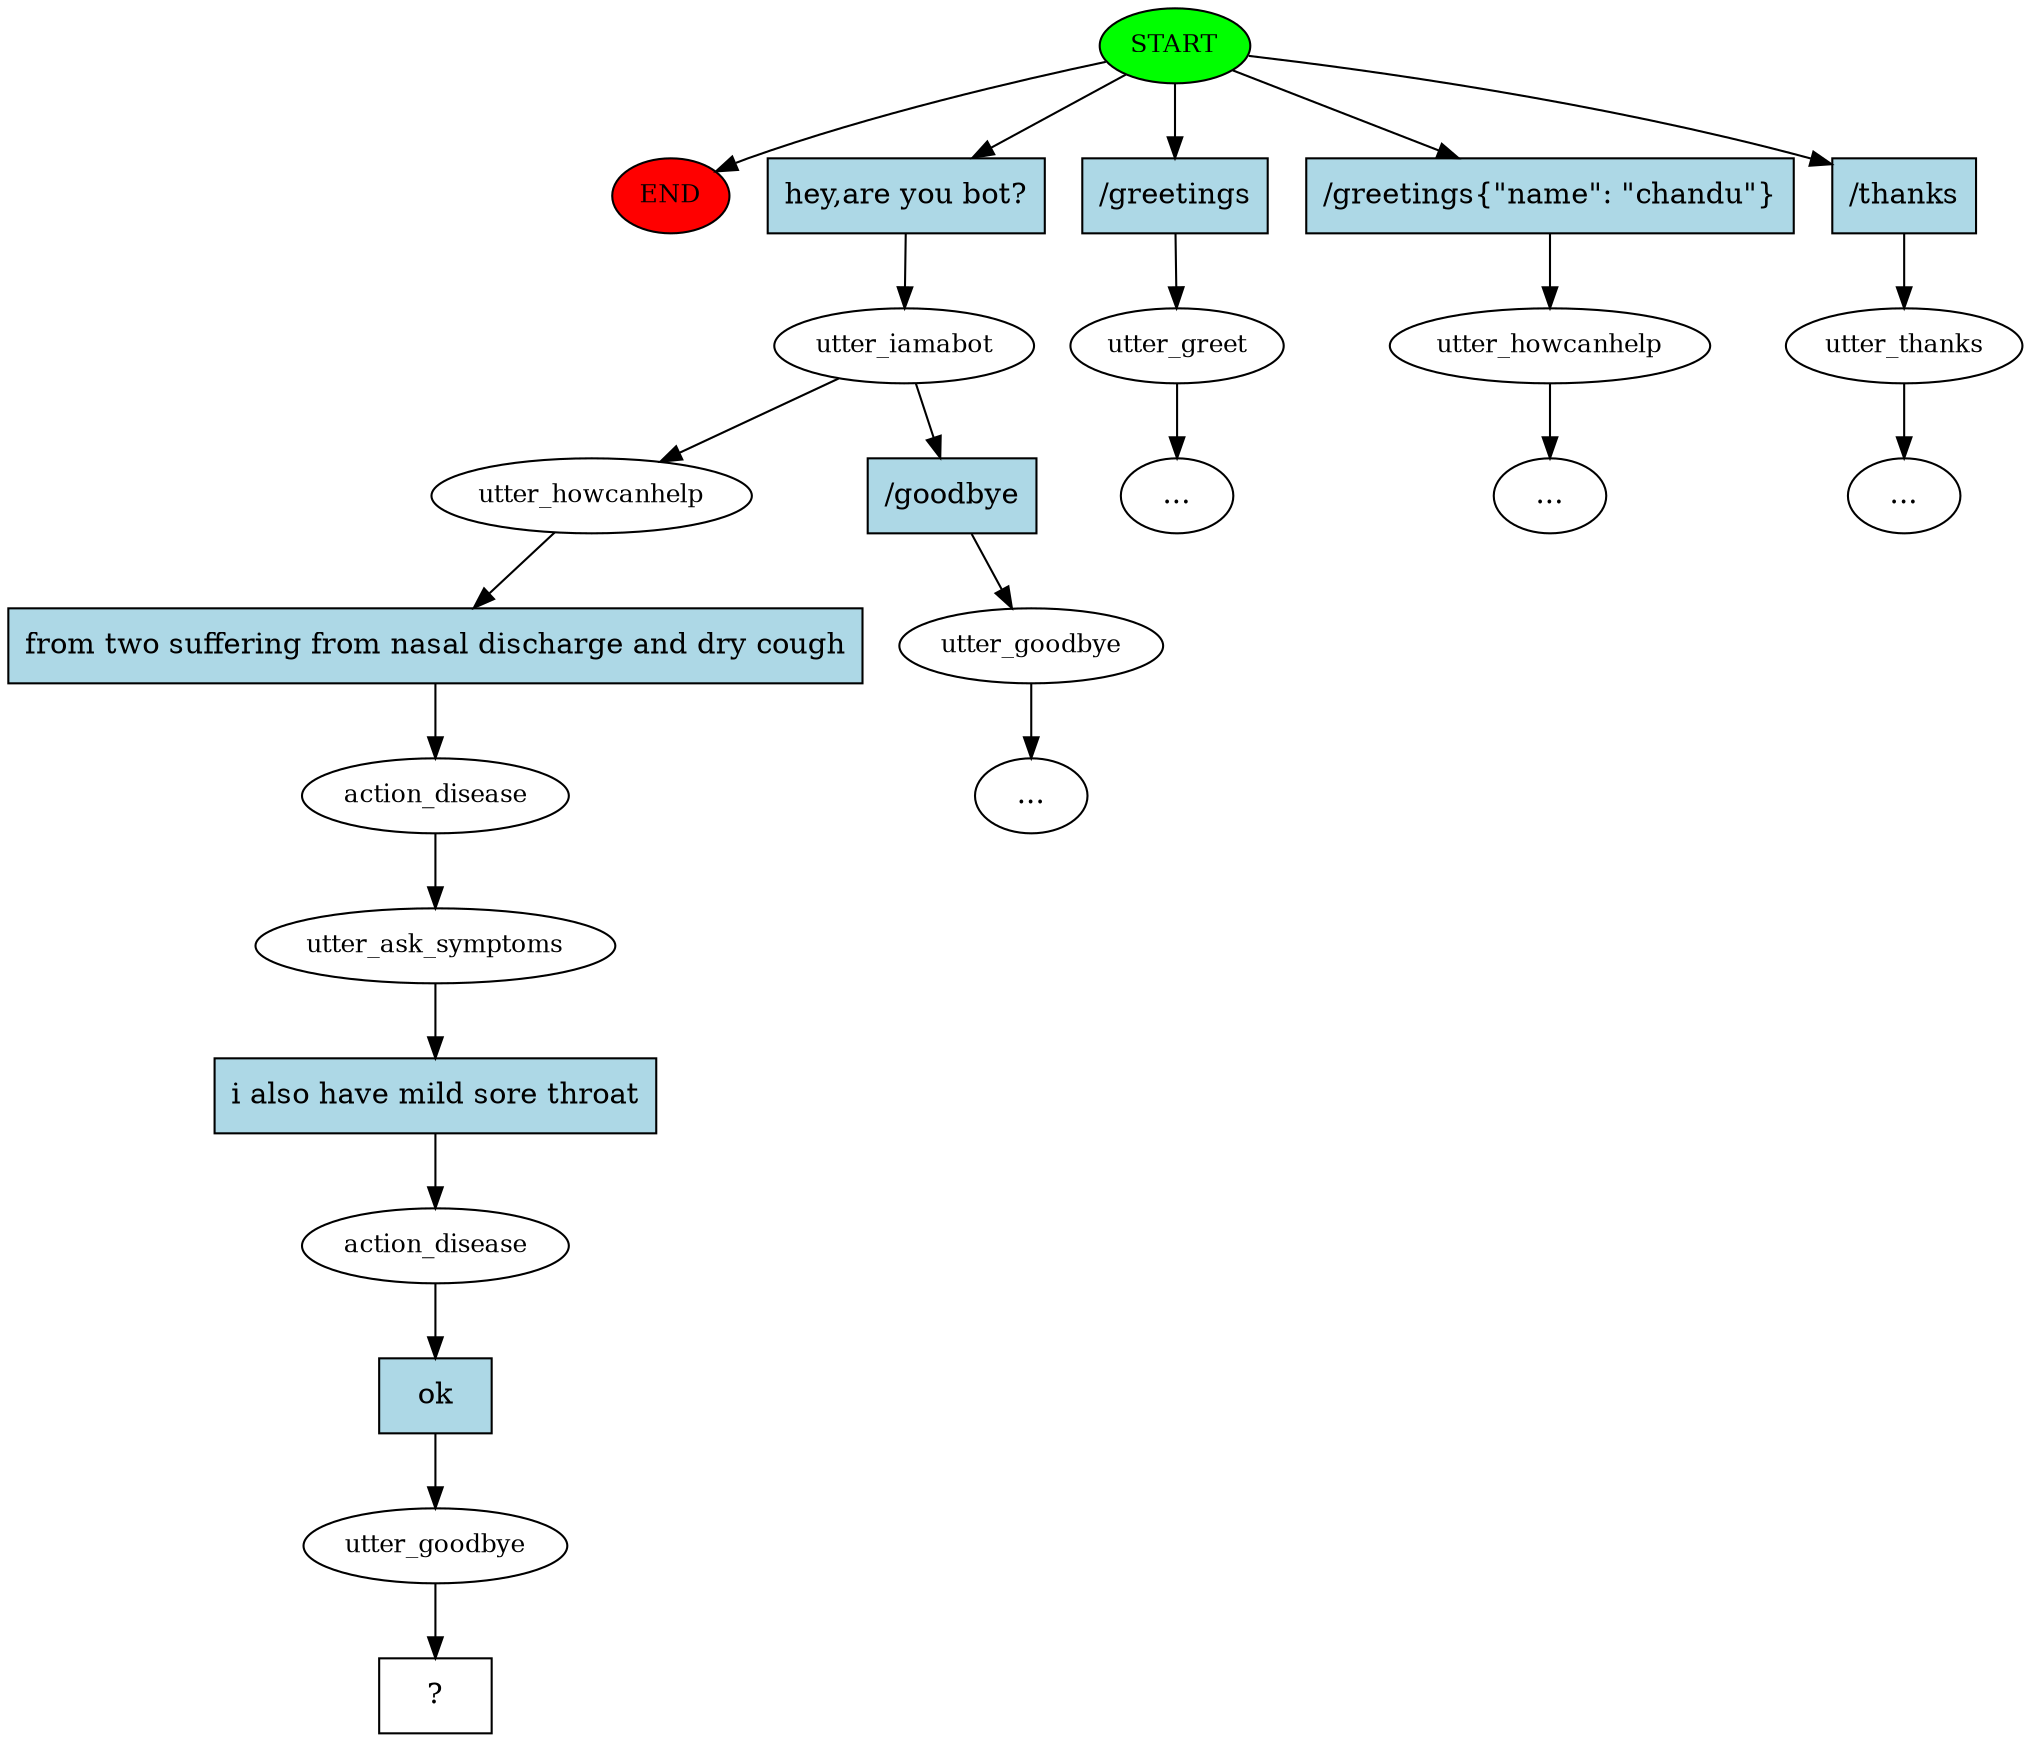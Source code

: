 digraph  {
0 [class="start active", fillcolor=green, fontsize=12, label=START, style=filled];
"-1" [class=end, fillcolor=red, fontsize=12, label=END, style=filled];
1 [class=active, fontsize=12, label=utter_iamabot];
2 [class="", fontsize=12, label=utter_goodbye];
"-3" [class=ellipsis, label="..."];
3 [class="", fontsize=12, label=utter_greet];
5 [class="", fontsize=12, label=utter_howcanhelp];
8 [class="", fontsize=12, label=utter_thanks];
"-9" [class=ellipsis, label="..."];
"-13" [class=ellipsis, label="..."];
"-16" [class=ellipsis, label="..."];
17 [class=active, fontsize=12, label=utter_howcanhelp];
18 [class=active, fontsize=12, label=action_disease];
19 [class=active, fontsize=12, label=utter_ask_symptoms];
20 [class=active, fontsize=12, label=action_disease];
21 [class=active, fontsize=12, label=utter_goodbye];
22 [class="intent dashed active", label="  ?  ", shape=rect];
23 [class="intent active", fillcolor=lightblue, label="hey,are you bot?", shape=rect, style=filled];
24 [class=intent, fillcolor=lightblue, label="/greetings", shape=rect, style=filled];
25 [class=intent, fillcolor=lightblue, label="/greetings{\"name\": \"chandu\"}", shape=rect, style=filled];
26 [class=intent, fillcolor=lightblue, label="/thanks", shape=rect, style=filled];
27 [class=intent, fillcolor=lightblue, label="/goodbye", shape=rect, style=filled];
28 [class="intent active", fillcolor=lightblue, label="from two suffering from nasal discharge and dry cough", shape=rect, style=filled];
29 [class="intent active", fillcolor=lightblue, label="i also have mild sore throat", shape=rect, style=filled];
30 [class="intent active", fillcolor=lightblue, label=ok, shape=rect, style=filled];
0 -> "-1"  [class="", key=NONE, label=""];
0 -> 23  [class=active, key=0];
0 -> 24  [class="", key=0];
0 -> 25  [class="", key=0];
0 -> 26  [class="", key=0];
1 -> 17  [class=active, key=NONE, label=""];
1 -> 27  [class="", key=0];
2 -> "-3"  [class="", key=NONE, label=""];
3 -> "-16"  [class="", key=NONE, label=""];
5 -> "-13"  [class="", key=NONE, label=""];
8 -> "-9"  [class="", key=NONE, label=""];
17 -> 28  [class=active, key=0];
18 -> 19  [class=active, key=NONE, label=""];
19 -> 29  [class=active, key=0];
20 -> 30  [class=active, key=0];
21 -> 22  [class=active, key=NONE, label=""];
23 -> 1  [class=active, key=0];
24 -> 3  [class="", key=0];
25 -> 5  [class="", key=0];
26 -> 8  [class="", key=0];
27 -> 2  [class="", key=0];
28 -> 18  [class=active, key=0];
29 -> 20  [class=active, key=0];
30 -> 21  [class=active, key=0];
}
